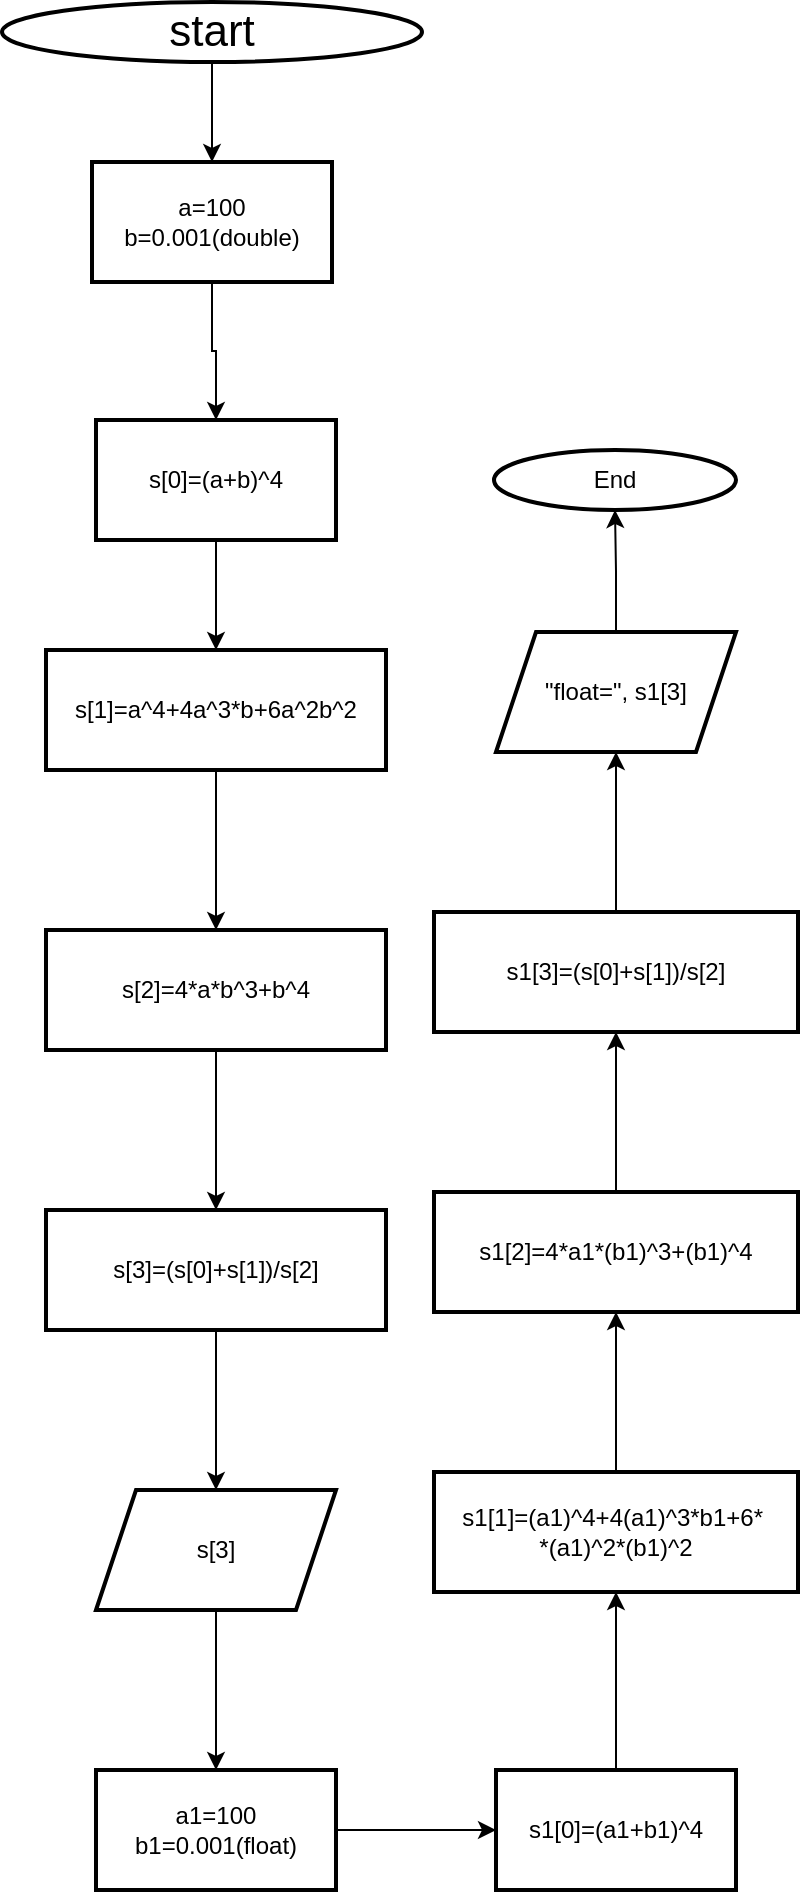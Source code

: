 <mxfile version="24.7.8">
  <diagram name="Сторінка-1" id="NfRqUnZA0CQW1T-y2Od2">
    <mxGraphModel dx="1107" dy="758" grid="1" gridSize="10" guides="1" tooltips="1" connect="1" arrows="1" fold="1" page="1" pageScale="1" pageWidth="827" pageHeight="1169" math="0" shadow="0">
      <root>
        <mxCell id="0" />
        <mxCell id="1" parent="0" />
        <mxCell id="uCGg5uqqXrZqS1oMvgnr-20" value="" style="edgeStyle=orthogonalEdgeStyle;rounded=0;orthogonalLoop=1;jettySize=auto;html=1;" edge="1" parent="1" source="uCGg5uqqXrZqS1oMvgnr-1" target="uCGg5uqqXrZqS1oMvgnr-19">
          <mxGeometry relative="1" as="geometry" />
        </mxCell>
        <mxCell id="uCGg5uqqXrZqS1oMvgnr-1" value="&lt;font style=&quot;font-size: 22px;&quot;&gt;start&lt;/font&gt;" style="strokeWidth=2;html=1;shape=mxgraph.flowchart.start_1;whiteSpace=wrap;" vertex="1" parent="1">
          <mxGeometry x="275" y="35" width="210" height="30" as="geometry" />
        </mxCell>
        <mxCell id="uCGg5uqqXrZqS1oMvgnr-30" value="" style="edgeStyle=orthogonalEdgeStyle;rounded=0;orthogonalLoop=1;jettySize=auto;html=1;" edge="1" parent="1" source="uCGg5uqqXrZqS1oMvgnr-19" target="uCGg5uqqXrZqS1oMvgnr-22">
          <mxGeometry relative="1" as="geometry" />
        </mxCell>
        <mxCell id="uCGg5uqqXrZqS1oMvgnr-19" value="a=100&lt;br&gt;b=0.001(double)" style="whiteSpace=wrap;html=1;strokeWidth=2;" vertex="1" parent="1">
          <mxGeometry x="320" y="115" width="120" height="60" as="geometry" />
        </mxCell>
        <mxCell id="uCGg5uqqXrZqS1oMvgnr-21" value="" style="edgeStyle=orthogonalEdgeStyle;rounded=0;orthogonalLoop=1;jettySize=auto;html=1;" edge="1" parent="1" source="uCGg5uqqXrZqS1oMvgnr-22" target="uCGg5uqqXrZqS1oMvgnr-24">
          <mxGeometry relative="1" as="geometry" />
        </mxCell>
        <mxCell id="uCGg5uqqXrZqS1oMvgnr-22" value="s[0]=(a+b)^4" style="whiteSpace=wrap;html=1;strokeWidth=2;" vertex="1" parent="1">
          <mxGeometry x="322" y="244" width="120" height="60" as="geometry" />
        </mxCell>
        <mxCell id="uCGg5uqqXrZqS1oMvgnr-23" value="" style="edgeStyle=orthogonalEdgeStyle;rounded=0;orthogonalLoop=1;jettySize=auto;html=1;" edge="1" parent="1" source="uCGg5uqqXrZqS1oMvgnr-24" target="uCGg5uqqXrZqS1oMvgnr-26">
          <mxGeometry relative="1" as="geometry" />
        </mxCell>
        <mxCell id="uCGg5uqqXrZqS1oMvgnr-24" value="s[1]=a^4+4a^3*b+6a^2b^2" style="whiteSpace=wrap;html=1;strokeWidth=2;" vertex="1" parent="1">
          <mxGeometry x="297" y="359" width="170" height="60" as="geometry" />
        </mxCell>
        <mxCell id="uCGg5uqqXrZqS1oMvgnr-25" value="" style="edgeStyle=orthogonalEdgeStyle;rounded=0;orthogonalLoop=1;jettySize=auto;html=1;" edge="1" parent="1" source="uCGg5uqqXrZqS1oMvgnr-26" target="uCGg5uqqXrZqS1oMvgnr-28">
          <mxGeometry relative="1" as="geometry" />
        </mxCell>
        <mxCell id="uCGg5uqqXrZqS1oMvgnr-26" value="s[2]=4*a*b^3+b^4" style="whiteSpace=wrap;html=1;strokeWidth=2;" vertex="1" parent="1">
          <mxGeometry x="297" y="499" width="170" height="60" as="geometry" />
        </mxCell>
        <mxCell id="uCGg5uqqXrZqS1oMvgnr-27" value="" style="edgeStyle=orthogonalEdgeStyle;rounded=0;orthogonalLoop=1;jettySize=auto;html=1;" edge="1" parent="1" source="uCGg5uqqXrZqS1oMvgnr-28" target="uCGg5uqqXrZqS1oMvgnr-29">
          <mxGeometry relative="1" as="geometry" />
        </mxCell>
        <mxCell id="uCGg5uqqXrZqS1oMvgnr-28" value="s[3]=(s[0]+s[1])/s[2]" style="whiteSpace=wrap;html=1;strokeWidth=2;" vertex="1" parent="1">
          <mxGeometry x="297" y="639" width="170" height="60" as="geometry" />
        </mxCell>
        <mxCell id="uCGg5uqqXrZqS1oMvgnr-32" value="" style="edgeStyle=orthogonalEdgeStyle;rounded=0;orthogonalLoop=1;jettySize=auto;html=1;" edge="1" parent="1" source="uCGg5uqqXrZqS1oMvgnr-29" target="uCGg5uqqXrZqS1oMvgnr-31">
          <mxGeometry relative="1" as="geometry" />
        </mxCell>
        <mxCell id="uCGg5uqqXrZqS1oMvgnr-29" value="s[3]" style="shape=parallelogram;perimeter=parallelogramPerimeter;whiteSpace=wrap;html=1;fixedSize=1;strokeWidth=2;" vertex="1" parent="1">
          <mxGeometry x="322" y="779" width="120" height="60" as="geometry" />
        </mxCell>
        <mxCell id="uCGg5uqqXrZqS1oMvgnr-34" value="" style="edgeStyle=orthogonalEdgeStyle;rounded=0;orthogonalLoop=1;jettySize=auto;html=1;" edge="1" parent="1" source="uCGg5uqqXrZqS1oMvgnr-31" target="uCGg5uqqXrZqS1oMvgnr-33">
          <mxGeometry relative="1" as="geometry" />
        </mxCell>
        <mxCell id="uCGg5uqqXrZqS1oMvgnr-31" value="a1=100&lt;div&gt;b1=0.001(float)&lt;/div&gt;" style="whiteSpace=wrap;html=1;strokeWidth=2;" vertex="1" parent="1">
          <mxGeometry x="322" y="919" width="120" height="60" as="geometry" />
        </mxCell>
        <mxCell id="uCGg5uqqXrZqS1oMvgnr-36" value="" style="edgeStyle=orthogonalEdgeStyle;rounded=0;orthogonalLoop=1;jettySize=auto;html=1;" edge="1" parent="1" source="uCGg5uqqXrZqS1oMvgnr-33" target="uCGg5uqqXrZqS1oMvgnr-35">
          <mxGeometry relative="1" as="geometry" />
        </mxCell>
        <mxCell id="uCGg5uqqXrZqS1oMvgnr-33" value="s1[0]=(a1+b1)^4" style="whiteSpace=wrap;html=1;strokeWidth=2;" vertex="1" parent="1">
          <mxGeometry x="522" y="919" width="120" height="60" as="geometry" />
        </mxCell>
        <mxCell id="uCGg5uqqXrZqS1oMvgnr-40" value="" style="edgeStyle=orthogonalEdgeStyle;rounded=0;orthogonalLoop=1;jettySize=auto;html=1;" edge="1" parent="1" source="uCGg5uqqXrZqS1oMvgnr-35" target="uCGg5uqqXrZqS1oMvgnr-39">
          <mxGeometry relative="1" as="geometry" />
        </mxCell>
        <mxCell id="uCGg5uqqXrZqS1oMvgnr-35" value="s1[1]=(a1)^4+4(a1)^3*b1+6*&amp;nbsp;&lt;div&gt;*(a1)^2*(b1)^2&lt;/div&gt;" style="whiteSpace=wrap;html=1;strokeWidth=2;" vertex="1" parent="1">
          <mxGeometry x="491" y="770" width="182" height="60" as="geometry" />
        </mxCell>
        <mxCell id="uCGg5uqqXrZqS1oMvgnr-42" value="" style="edgeStyle=orthogonalEdgeStyle;rounded=0;orthogonalLoop=1;jettySize=auto;html=1;" edge="1" parent="1" source="uCGg5uqqXrZqS1oMvgnr-39" target="uCGg5uqqXrZqS1oMvgnr-41">
          <mxGeometry relative="1" as="geometry" />
        </mxCell>
        <mxCell id="uCGg5uqqXrZqS1oMvgnr-39" value="s1[2]=4*a1*(b1)^3+(b1)^4" style="whiteSpace=wrap;html=1;strokeWidth=2;" vertex="1" parent="1">
          <mxGeometry x="491" y="630" width="182" height="60" as="geometry" />
        </mxCell>
        <mxCell id="uCGg5uqqXrZqS1oMvgnr-44" value="" style="edgeStyle=orthogonalEdgeStyle;rounded=0;orthogonalLoop=1;jettySize=auto;html=1;" edge="1" parent="1" source="uCGg5uqqXrZqS1oMvgnr-41" target="uCGg5uqqXrZqS1oMvgnr-43">
          <mxGeometry relative="1" as="geometry" />
        </mxCell>
        <mxCell id="uCGg5uqqXrZqS1oMvgnr-41" value="s1[3]=(s[0]+s[1])/s[2]" style="whiteSpace=wrap;html=1;strokeWidth=2;" vertex="1" parent="1">
          <mxGeometry x="491" y="490" width="182" height="60" as="geometry" />
        </mxCell>
        <mxCell id="uCGg5uqqXrZqS1oMvgnr-46" value="" style="edgeStyle=orthogonalEdgeStyle;rounded=0;orthogonalLoop=1;jettySize=auto;html=1;" edge="1" parent="1" source="uCGg5uqqXrZqS1oMvgnr-43" target="uCGg5uqqXrZqS1oMvgnr-45">
          <mxGeometry relative="1" as="geometry" />
        </mxCell>
        <mxCell id="uCGg5uqqXrZqS1oMvgnr-43" value="&quot;float=&quot;, s1[3]" style="shape=parallelogram;perimeter=parallelogramPerimeter;whiteSpace=wrap;html=1;fixedSize=1;strokeWidth=2;" vertex="1" parent="1">
          <mxGeometry x="522" y="350" width="120" height="60" as="geometry" />
        </mxCell>
        <mxCell id="uCGg5uqqXrZqS1oMvgnr-45" value="End" style="ellipse;whiteSpace=wrap;html=1;strokeWidth=2;" vertex="1" parent="1">
          <mxGeometry x="521" y="259" width="121" height="30" as="geometry" />
        </mxCell>
      </root>
    </mxGraphModel>
  </diagram>
</mxfile>

